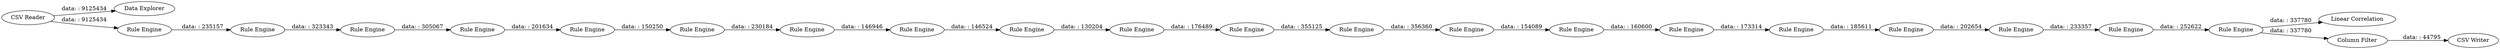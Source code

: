 digraph {
	"5975615853613626665_24" [label="Rule Engine"]
	"5975615853613626665_26" [label="Rule Engine"]
	"8149869052158946642_7" [label="Rule Engine"]
	"8149869052158946642_6" [label="Rule Engine"]
	"8681377204601797280_29" [label="CSV Writer"]
	"8681377204601797280_14" [label="Linear Correlation"]
	"4146146885774173811_13" [label="Rule Engine"]
	"8149869052158946642_4" [label="Rule Engine"]
	"5975615853613626665_20" [label="Rule Engine"]
	"-7236881908125083112_17" [label="Rule Engine"]
	"4146146885774173811_11" [label="Rule Engine"]
	"8681377204601797280_2" [label="Data Explorer"]
	"8681377204601797280_28" [label="Column Filter"]
	"8681377204601797280_1" [label="CSV Reader"]
	"5975615853613626665_21" [label="Rule Engine"]
	"4146146885774173811_12" [label="Rule Engine"]
	"8149869052158946642_5" [label="Rule Engine"]
	"5975615853613626665_25" [label="Rule Engine"]
	"5975615853613626665_22" [label="Rule Engine"]
	"8149869052158946642_3" [label="Rule Engine"]
	"-7236881908125083112_16" [label="Rule Engine"]
	"4146146885774173811_10" [label="Rule Engine"]
	"4146146885774173811_8" [label="Rule Engine"]
	"5975615853613626665_19" [label="Rule Engine"]
	"5975615853613626665_23" [label="Rule Engine"]
	"5975615853613626665_22" -> "5975615853613626665_23" [label="data: : 185611"]
	"8149869052158946642_4" -> "8149869052158946642_5" [label="data: : 323343"]
	"4146146885774173811_8" -> "4146146885774173811_10" [label="data: : 230184"]
	"8681377204601797280_1" -> "8681377204601797280_2" [label="data: : 9125434"]
	"4146146885774173811_13" -> "-7236881908125083112_16" [label="data: : 176489"]
	"8681377204601797280_28" -> "8681377204601797280_29" [label="data: : 44795"]
	"4146146885774173811_11" -> "4146146885774173811_12" [label="data: : 146524"]
	"5975615853613626665_23" -> "5975615853613626665_24" [label="data: : 202654"]
	"5975615853613626665_24" -> "5975615853613626665_25" [label="data: : 233357"]
	"8149869052158946642_5" -> "8149869052158946642_6" [label="data: : 305067"]
	"8149869052158946642_7" -> "4146146885774173811_8" [label="data: : 150250"]
	"4146146885774173811_10" -> "4146146885774173811_11" [label="data: : 146946"]
	"5975615853613626665_21" -> "5975615853613626665_22" [label="data: : 173314"]
	"8149869052158946642_3" -> "8149869052158946642_4" [label="data: : 235157"]
	"5975615853613626665_26" -> "8681377204601797280_28" [label="data: : 337780"]
	"8681377204601797280_1" -> "8149869052158946642_3" [label="data: : 9125434"]
	"-7236881908125083112_17" -> "5975615853613626665_19" [label="data: : 356360"]
	"4146146885774173811_12" -> "4146146885774173811_13" [label="data: : 130204"]
	"5975615853613626665_26" -> "8681377204601797280_14" [label="data: : 337780"]
	"5975615853613626665_20" -> "5975615853613626665_21" [label="data: : 160600"]
	"8149869052158946642_6" -> "8149869052158946642_7" [label="data: : 201634"]
	"5975615853613626665_19" -> "5975615853613626665_20" [label="data: : 154089"]
	"5975615853613626665_25" -> "5975615853613626665_26" [label="data: : 252622"]
	"-7236881908125083112_16" -> "-7236881908125083112_17" [label="data: : 355125"]
	rankdir=LR
}
